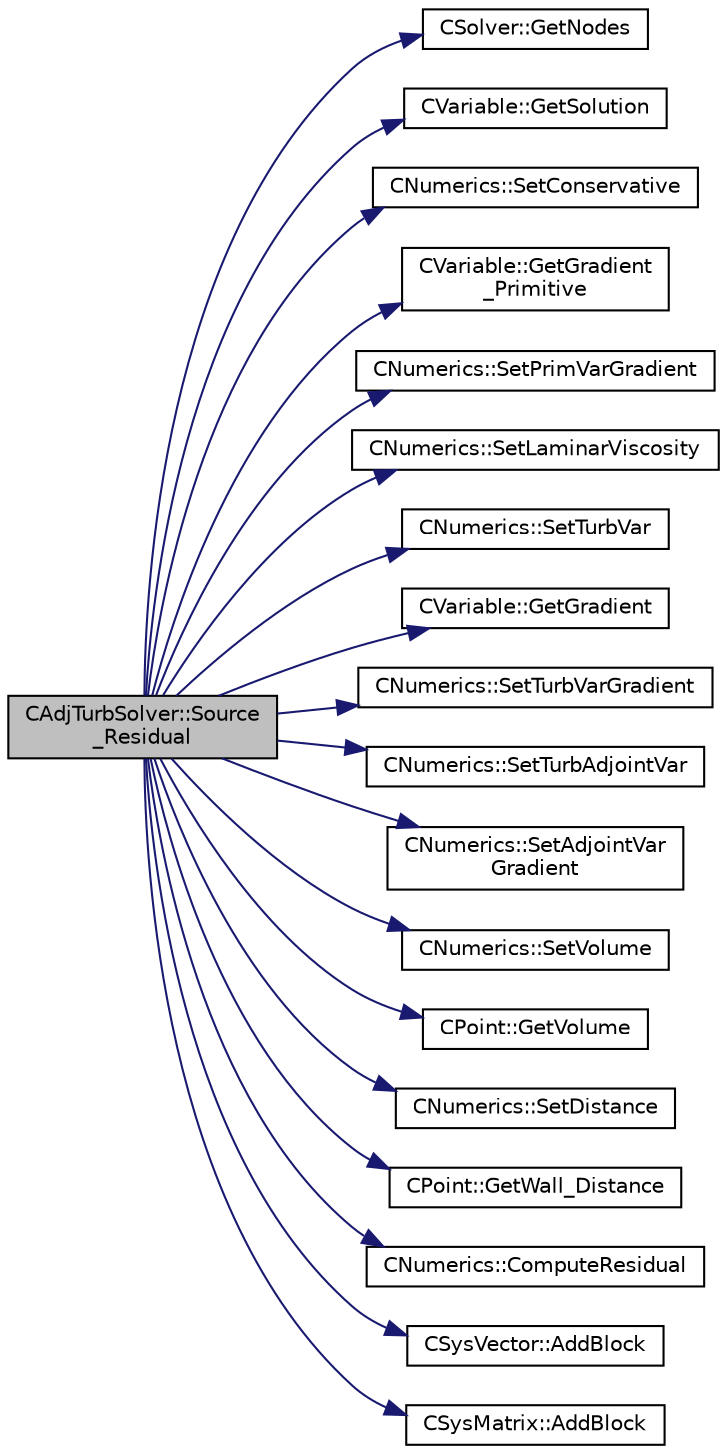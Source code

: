 digraph "CAdjTurbSolver::Source_Residual"
{
  edge [fontname="Helvetica",fontsize="10",labelfontname="Helvetica",labelfontsize="10"];
  node [fontname="Helvetica",fontsize="10",shape=record];
  rankdir="LR";
  Node302 [label="CAdjTurbSolver::Source\l_Residual",height=0.2,width=0.4,color="black", fillcolor="grey75", style="filled", fontcolor="black"];
  Node302 -> Node303 [color="midnightblue",fontsize="10",style="solid",fontname="Helvetica"];
  Node303 [label="CSolver::GetNodes",height=0.2,width=0.4,color="black", fillcolor="white", style="filled",URL="$class_c_solver.html#af3198e52a2ea377bb765647b5e697197",tooltip="Allow outside access to the nodes of the solver, containing conservatives, primitives, etc. "];
  Node302 -> Node304 [color="midnightblue",fontsize="10",style="solid",fontname="Helvetica"];
  Node304 [label="CVariable::GetSolution",height=0.2,width=0.4,color="black", fillcolor="white", style="filled",URL="$class_c_variable.html#a261483e39c23c1de7cb9aea7e917c121",tooltip="Get the solution. "];
  Node302 -> Node305 [color="midnightblue",fontsize="10",style="solid",fontname="Helvetica"];
  Node305 [label="CNumerics::SetConservative",height=0.2,width=0.4,color="black", fillcolor="white", style="filled",URL="$class_c_numerics.html#a604ce85ec9e2d43769acacc7d03ae0f7",tooltip="Set the value of the conservative variables. "];
  Node302 -> Node306 [color="midnightblue",fontsize="10",style="solid",fontname="Helvetica"];
  Node306 [label="CVariable::GetGradient\l_Primitive",height=0.2,width=0.4,color="black", fillcolor="white", style="filled",URL="$class_c_variable.html#a8b7f4e020a837b1fe639e8d875f964d5",tooltip="A virtual member. "];
  Node302 -> Node307 [color="midnightblue",fontsize="10",style="solid",fontname="Helvetica"];
  Node307 [label="CNumerics::SetPrimVarGradient",height=0.2,width=0.4,color="black", fillcolor="white", style="filled",URL="$class_c_numerics.html#a22772ccb1c59b1267152d4cc9825a98a",tooltip="Set the gradient of the primitive variables. "];
  Node302 -> Node308 [color="midnightblue",fontsize="10",style="solid",fontname="Helvetica"];
  Node308 [label="CNumerics::SetLaminarViscosity",height=0.2,width=0.4,color="black", fillcolor="white", style="filled",URL="$class_c_numerics.html#a0d3d722905b8615ef2cb5d59c4b95fb3",tooltip="Set the laminar viscosity. "];
  Node302 -> Node309 [color="midnightblue",fontsize="10",style="solid",fontname="Helvetica"];
  Node309 [label="CNumerics::SetTurbVar",height=0.2,width=0.4,color="black", fillcolor="white", style="filled",URL="$class_c_numerics.html#a694708b330c1e25e59f3b3ee8be64fbb",tooltip="Set the value of the turbulent variable. "];
  Node302 -> Node310 [color="midnightblue",fontsize="10",style="solid",fontname="Helvetica"];
  Node310 [label="CVariable::GetGradient",height=0.2,width=0.4,color="black", fillcolor="white", style="filled",URL="$class_c_variable.html#a7b58da4a928d622e7c2d4b4db047769d",tooltip="Get the value of the solution gradient. "];
  Node302 -> Node311 [color="midnightblue",fontsize="10",style="solid",fontname="Helvetica"];
  Node311 [label="CNumerics::SetTurbVarGradient",height=0.2,width=0.4,color="black", fillcolor="white", style="filled",URL="$class_c_numerics.html#a42a39ae6557a400a4d811820c61de3cb",tooltip="Set the gradient of the turbulent variables. "];
  Node302 -> Node312 [color="midnightblue",fontsize="10",style="solid",fontname="Helvetica"];
  Node312 [label="CNumerics::SetTurbAdjointVar",height=0.2,width=0.4,color="black", fillcolor="white", style="filled",URL="$class_c_numerics.html#aa1653854225eaa24a152d9c2813e99b4",tooltip="Set the value of the adjoint turbulent variable. "];
  Node302 -> Node313 [color="midnightblue",fontsize="10",style="solid",fontname="Helvetica"];
  Node313 [label="CNumerics::SetAdjointVar\lGradient",height=0.2,width=0.4,color="black", fillcolor="white", style="filled",URL="$class_c_numerics.html#a26cad383dccd67b3c9b3da85348c78e2",tooltip="Set the gradient of the adjoint variables. "];
  Node302 -> Node314 [color="midnightblue",fontsize="10",style="solid",fontname="Helvetica"];
  Node314 [label="CNumerics::SetVolume",height=0.2,width=0.4,color="black", fillcolor="white", style="filled",URL="$class_c_numerics.html#a53c24228ba235c1a0c2e4509243e5e88",tooltip="Set the value of the volume of the control volume. "];
  Node302 -> Node315 [color="midnightblue",fontsize="10",style="solid",fontname="Helvetica"];
  Node315 [label="CPoint::GetVolume",height=0.2,width=0.4,color="black", fillcolor="white", style="filled",URL="$class_c_point.html#a3c526a15e767c7de9cf163800aa581e5",tooltip="Get area or volume of the control volume. "];
  Node302 -> Node316 [color="midnightblue",fontsize="10",style="solid",fontname="Helvetica"];
  Node316 [label="CNumerics::SetDistance",height=0.2,width=0.4,color="black", fillcolor="white", style="filled",URL="$class_c_numerics.html#a9c9dd8be231884769f29c799db2404be",tooltip="Set the value of the distance from the nearest wall. "];
  Node302 -> Node317 [color="midnightblue",fontsize="10",style="solid",fontname="Helvetica"];
  Node317 [label="CPoint::GetWall_Distance",height=0.2,width=0.4,color="black", fillcolor="white", style="filled",URL="$class_c_point.html#a2ec241bcb847e4bae03e8df907a18b15",tooltip="Get the value of the distance to the nearest wall. "];
  Node302 -> Node318 [color="midnightblue",fontsize="10",style="solid",fontname="Helvetica"];
  Node318 [label="CNumerics::ComputeResidual",height=0.2,width=0.4,color="black", fillcolor="white", style="filled",URL="$class_c_numerics.html#abe734316e0047f463f059fd77a281958",tooltip="Compute the numerical residual. "];
  Node302 -> Node319 [color="midnightblue",fontsize="10",style="solid",fontname="Helvetica"];
  Node319 [label="CSysVector::AddBlock",height=0.2,width=0.4,color="black", fillcolor="white", style="filled",URL="$class_c_sys_vector.html#acd4c36df2ea0b7ad473944cff9bf5d72",tooltip="Add val_residual to the residual. "];
  Node302 -> Node320 [color="midnightblue",fontsize="10",style="solid",fontname="Helvetica"];
  Node320 [label="CSysMatrix::AddBlock",height=0.2,width=0.4,color="black", fillcolor="white", style="filled",URL="$class_c_sys_matrix.html#a85def3109e5aa5307268ca830a8f6522",tooltip="Adds the specified block to the sparse matrix. "];
}
